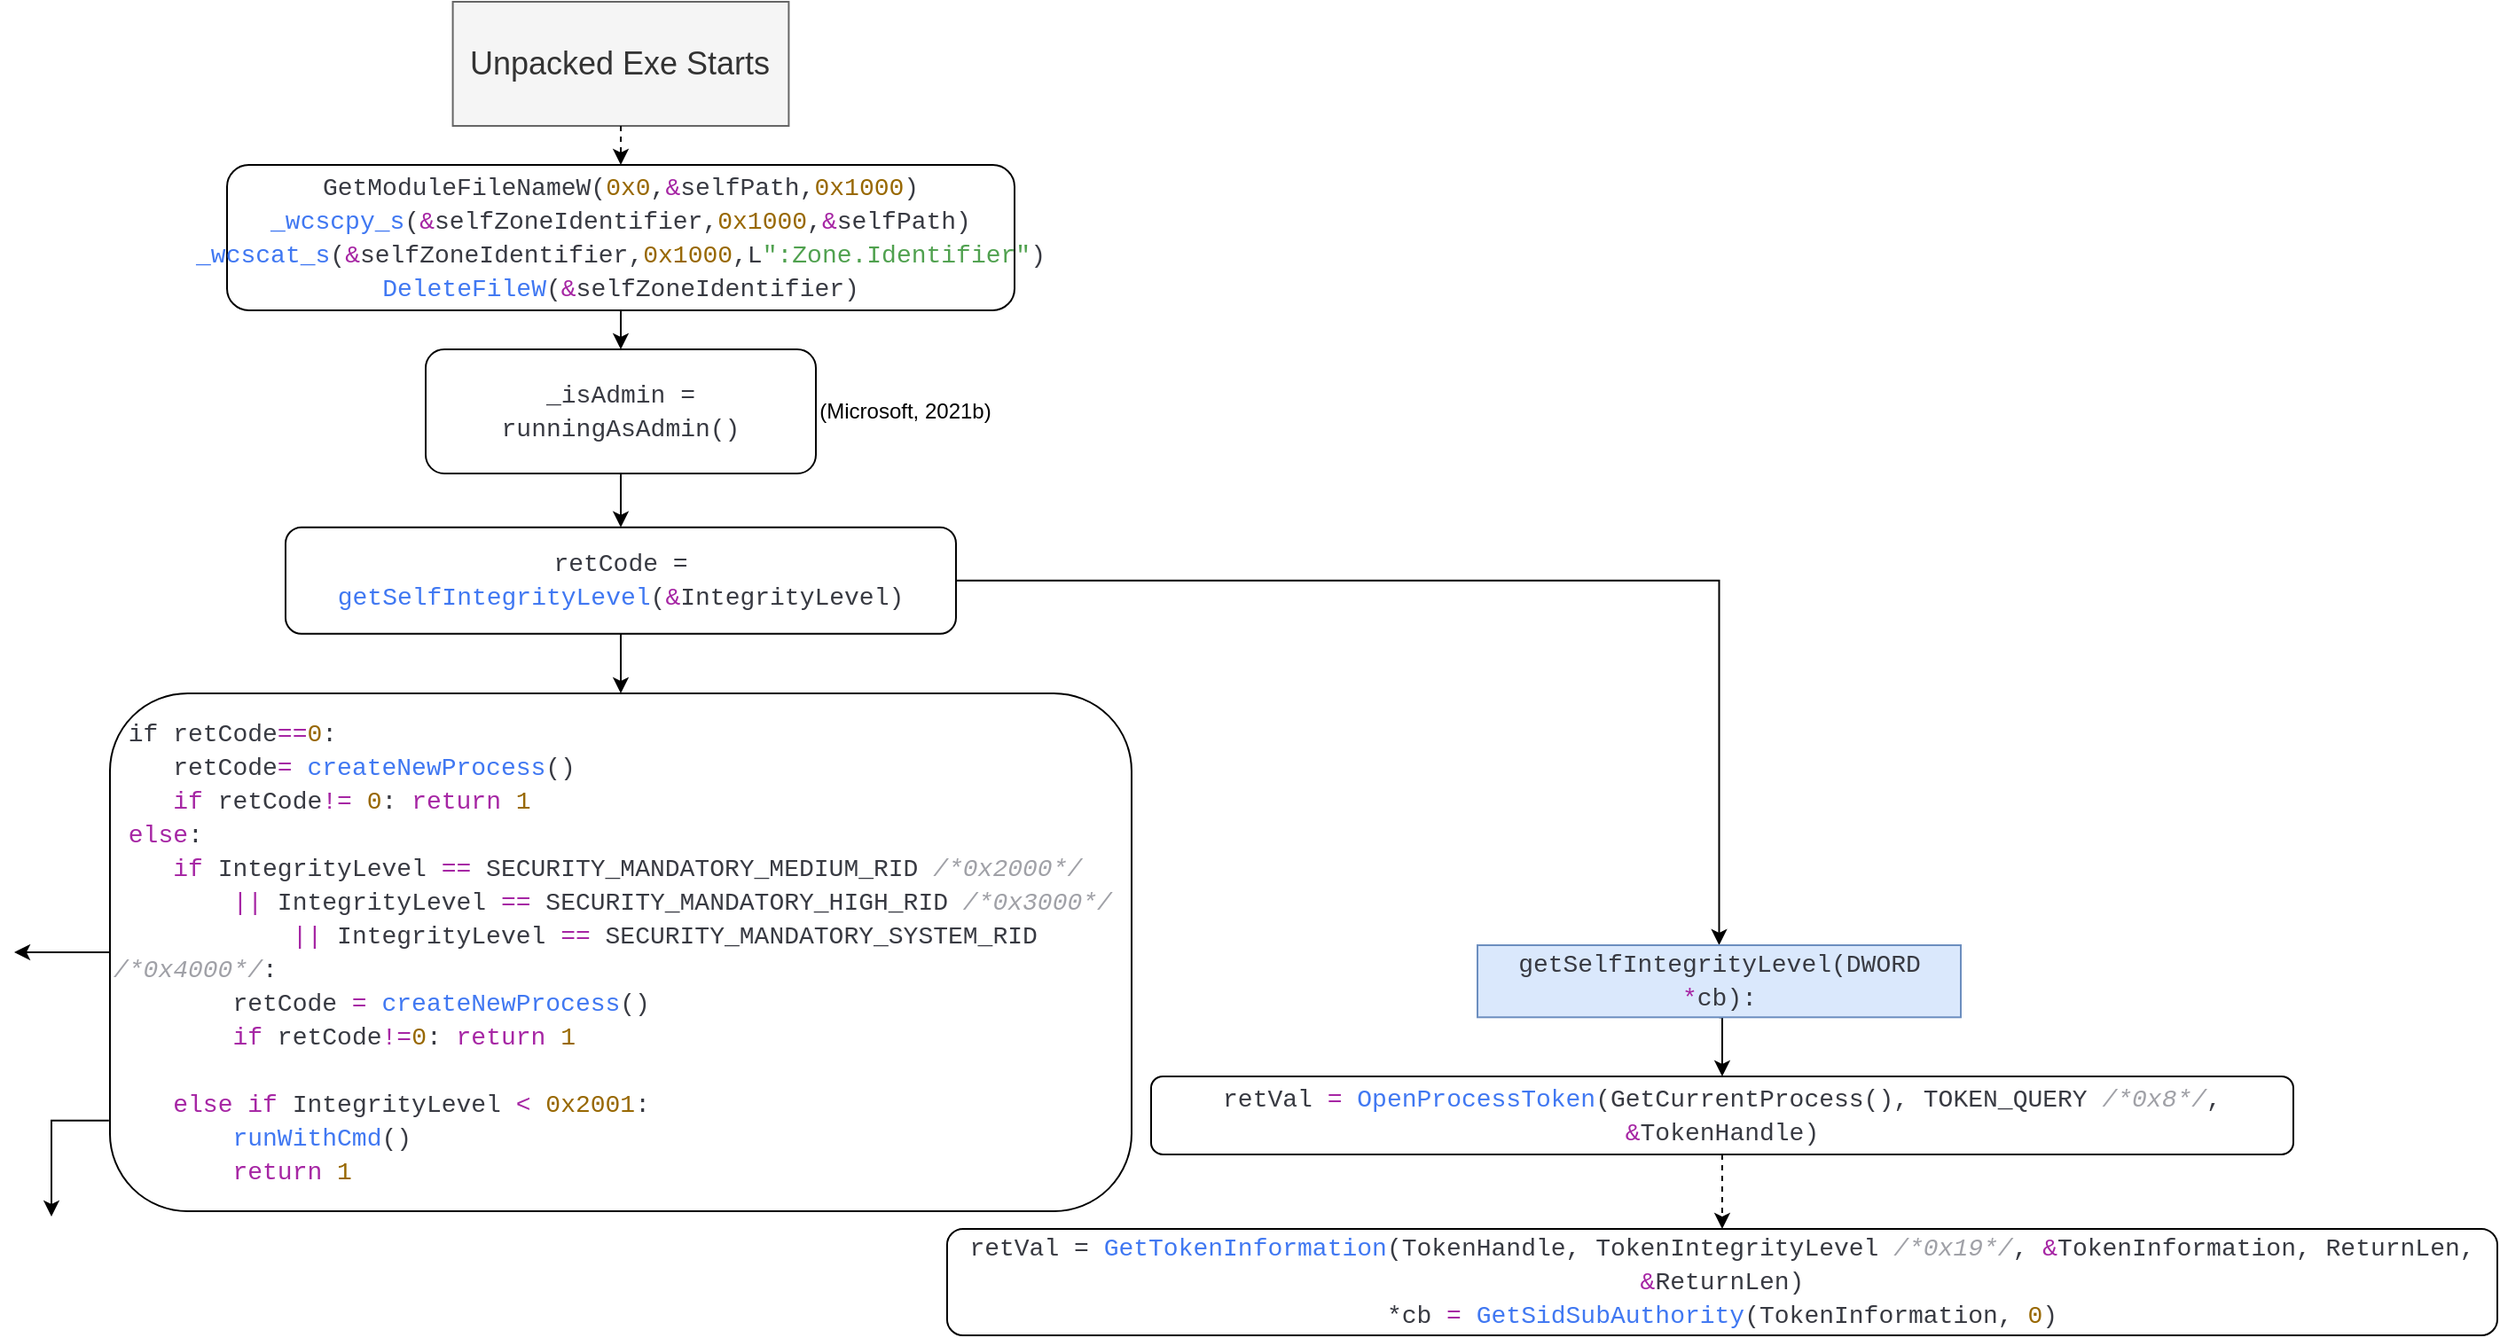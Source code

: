 <mxfile version="22.1.11" type="onedrive">
  <diagram name="Page-1" id="MZwis4SlZpecT56Sy2Vo">
    <mxGraphModel grid="0" page="0" gridSize="10" guides="1" tooltips="1" connect="1" arrows="1" fold="1" pageScale="1" pageWidth="827" pageHeight="1169" math="0" shadow="0">
      <root>
        <mxCell id="0" />
        <mxCell id="1" parent="0" />
        <mxCell id="2O6b6B7htpeEumLPlASt-1" value="&lt;font style=&quot;font-size: 18px;&quot;&gt;Unpacked Exe Starts&lt;/font&gt;" style="rounded=0;whiteSpace=wrap;html=1;fontSize=16;fillColor=#f5f5f5;fontColor=#333333;strokeColor=#666666;" vertex="1" parent="1">
          <mxGeometry x="-1488.71" y="-224" width="189.41" height="70" as="geometry" />
        </mxCell>
        <mxCell id="2O6b6B7htpeEumLPlASt-3" value="" style="endArrow=classic;html=1;rounded=0;exitX=0.5;exitY=1;exitDx=0;exitDy=0;entryX=0.5;entryY=0;entryDx=0;entryDy=0;dashed=1;" edge="1" parent="1" source="2O6b6B7htpeEumLPlASt-1" target="2O6b6B7htpeEumLPlASt-18">
          <mxGeometry width="50" height="50" relative="1" as="geometry">
            <mxPoint x="-1401" y="67" as="sourcePoint" />
            <mxPoint x="-1394" y="-103" as="targetPoint" />
          </mxGeometry>
        </mxCell>
        <mxCell id="2O6b6B7htpeEumLPlASt-9" style="edgeStyle=orthogonalEdgeStyle;rounded=0;orthogonalLoop=1;jettySize=auto;html=1;exitX=0.5;exitY=1;exitDx=0;exitDy=0;" edge="1" parent="1" source="2O6b6B7htpeEumLPlASt-5" target="2O6b6B7htpeEumLPlASt-10">
          <mxGeometry relative="1" as="geometry">
            <mxPoint x="-1393.765" y="102.353" as="targetPoint" />
          </mxGeometry>
        </mxCell>
        <mxCell id="2O6b6B7htpeEumLPlASt-5" value="&lt;div style=&quot;line-height: 19px; font-size: 14px; font-family: Consolas, &amp;quot;Courier New&amp;quot;, monospace; color: rgb(56, 58, 66);&quot;&gt;_isAdmin = runningAsAdmin()&lt;/div&gt;" style="rounded=1;whiteSpace=wrap;html=1;" vertex="1" parent="1">
          <mxGeometry x="-1504" y="-28" width="219.99" height="70" as="geometry" />
        </mxCell>
        <mxCell id="2O6b6B7htpeEumLPlASt-8" value="(Microsoft, 2021b)" style="text;html=1;strokeColor=none;fillColor=none;align=center;verticalAlign=middle;whiteSpace=wrap;rounded=0;" vertex="1" parent="1">
          <mxGeometry x="-1287" y="-8" width="107" height="30" as="geometry" />
        </mxCell>
        <mxCell id="2O6b6B7htpeEumLPlASt-11" style="edgeStyle=orthogonalEdgeStyle;rounded=0;orthogonalLoop=1;jettySize=auto;html=1;exitX=1;exitY=0.5;exitDx=0;exitDy=0;" edge="1" parent="1" source="2O6b6B7htpeEumLPlASt-10" target="2O6b6B7htpeEumLPlASt-12">
          <mxGeometry relative="1" as="geometry">
            <mxPoint x="-1198.0" y="119.294" as="targetPoint" />
          </mxGeometry>
        </mxCell>
        <mxCell id="2O6b6B7htpeEumLPlASt-21" style="edgeStyle=orthogonalEdgeStyle;rounded=0;orthogonalLoop=1;jettySize=auto;html=1;exitX=0.5;exitY=1;exitDx=0;exitDy=0;" edge="1" parent="1" source="2O6b6B7htpeEumLPlASt-10" target="2O6b6B7htpeEumLPlASt-22">
          <mxGeometry relative="1" as="geometry">
            <mxPoint x="-1394" y="180.714" as="targetPoint" />
          </mxGeometry>
        </mxCell>
        <mxCell id="2O6b6B7htpeEumLPlASt-10" value="&lt;div style=&quot;color: rgb(56, 58, 66); font-family: Consolas, &amp;quot;Courier New&amp;quot;, monospace; font-size: 14px; line-height: 19px;&quot;&gt;retCode = &lt;span style=&quot;color: rgb(64, 120, 242);&quot;&gt;getSelfIntegrityLevel&lt;/span&gt;(&lt;span style=&quot;color: rgb(166, 38, 164);&quot;&gt;&amp;amp;&lt;/span&gt;IntegrityLevel)&lt;/div&gt;" style="rounded=1;whiteSpace=wrap;html=1;" vertex="1" parent="1">
          <mxGeometry x="-1583.01" y="72.36" width="377.99" height="60" as="geometry" />
        </mxCell>
        <mxCell id="2O6b6B7htpeEumLPlASt-14" style="edgeStyle=orthogonalEdgeStyle;rounded=0;orthogonalLoop=1;jettySize=auto;html=1;exitX=0.5;exitY=1;exitDx=0;exitDy=0;entryX=0.5;entryY=0;entryDx=0;entryDy=0;" edge="1" parent="1" source="2O6b6B7htpeEumLPlASt-12" target="2O6b6B7htpeEumLPlASt-13">
          <mxGeometry relative="1" as="geometry" />
        </mxCell>
        <mxCell id="2O6b6B7htpeEumLPlASt-12" value="&lt;div style=&quot;color: rgb(56, 58, 66); font-family: Consolas, &amp;quot;Courier New&amp;quot;, monospace; font-size: 14px; line-height: 19px;&quot;&gt;getSelfIntegrityLevel(DWORD &lt;span style=&quot;color: rgb(166, 38, 164);&quot;&gt;*&lt;/span&gt;cb):&lt;/div&gt;" style="rounded=0;whiteSpace=wrap;html=1;fillColor=#dae8fc;strokeColor=#6c8ebf;" vertex="1" parent="1">
          <mxGeometry x="-911" y="308" width="272.5" height="40.65" as="geometry" />
        </mxCell>
        <mxCell id="2O6b6B7htpeEumLPlASt-15" style="edgeStyle=orthogonalEdgeStyle;rounded=0;orthogonalLoop=1;jettySize=auto;html=1;exitX=0.5;exitY=1;exitDx=0;exitDy=0;entryX=0.5;entryY=0;entryDx=0;entryDy=0;dashed=1;" edge="1" parent="1" source="2O6b6B7htpeEumLPlASt-13" target="2O6b6B7htpeEumLPlASt-17">
          <mxGeometry relative="1" as="geometry">
            <mxPoint x="-891.2" y="247" as="targetPoint" />
          </mxGeometry>
        </mxCell>
        <mxCell id="2O6b6B7htpeEumLPlASt-13" value="&lt;div style=&quot;color: rgb(56, 58, 66); font-family: Consolas, &amp;quot;Courier New&amp;quot;, monospace; font-size: 14px; line-height: 19px;&quot;&gt;&lt;div style=&quot;&quot;&gt;retVal &lt;span style=&quot;color: rgb(166, 38, 164);&quot;&gt;=&lt;/span&gt; &lt;span style=&quot;color: rgb(64, 120, 242);&quot;&gt;OpenProcessToken&lt;/span&gt;(GetCurrentProcess(),&amp;nbsp;TOKEN_QUERY&lt;span style=&quot;color: rgb(160, 161, 167); font-style: italic;&quot;&gt; /*0x8*/&lt;/span&gt;&lt;span style=&quot;background-color: initial;&quot;&gt;, &lt;/span&gt;&lt;span style=&quot;background-color: initial; color: rgb(166, 38, 164);&quot;&gt;&amp;amp;&lt;/span&gt;&lt;span style=&quot;background-color: initial;&quot;&gt;TokenHandle)&lt;/span&gt;&lt;br&gt;&lt;/div&gt;&lt;/div&gt;" style="rounded=1;whiteSpace=wrap;html=1;" vertex="1" parent="1">
          <mxGeometry x="-1095.02" y="381.96" width="644" height="44" as="geometry" />
        </mxCell>
        <mxCell id="2O6b6B7htpeEumLPlASt-17" value="&lt;div style=&quot;color: rgb(56, 58, 66); font-family: Consolas, &amp;quot;Courier New&amp;quot;, monospace; font-size: 14px; line-height: 19px;&quot;&gt;&lt;div style=&quot;&quot;&gt;&lt;div style=&quot;line-height: 19px;&quot;&gt;retVal = &lt;span style=&quot;color: rgb(64, 120, 242);&quot;&gt;GetTokenInformation&lt;/span&gt;(TokenHandle, TokenIntegrityLevel&lt;span style=&quot;color: rgb(160, 161, 167); font-style: italic;&quot;&gt; /*0x19*/&lt;/span&gt;, &lt;span style=&quot;color: rgb(166, 38, 164);&quot;&gt;&amp;amp;&lt;/span&gt;TokenInformation, ReturnLen, &lt;span style=&quot;color: rgb(166, 38, 164);&quot;&gt;&amp;amp;&lt;/span&gt;ReturnLen)&lt;/div&gt;&lt;/div&gt;&lt;div style=&quot;&quot;&gt;&lt;div style=&quot;line-height: 19px;&quot;&gt;*cb &lt;span style=&quot;color: rgb(166, 38, 164);&quot;&gt;=&lt;/span&gt; &lt;span style=&quot;color: rgb(64, 120, 242);&quot;&gt;GetSidSubAuthority&lt;/span&gt;(TokenInformation, &lt;span style=&quot;color: rgb(152, 104, 1);&quot;&gt;0&lt;/span&gt;)&lt;/div&gt;&lt;/div&gt;&lt;div style=&quot;background-color: rgb(250, 250, 250);&quot;&gt;&lt;/div&gt;&lt;/div&gt;" style="rounded=1;whiteSpace=wrap;html=1;" vertex="1" parent="1">
          <mxGeometry x="-1210.04" y="468" width="874.04" height="60" as="geometry" />
        </mxCell>
        <mxCell id="2O6b6B7htpeEumLPlASt-20" style="edgeStyle=orthogonalEdgeStyle;rounded=0;orthogonalLoop=1;jettySize=auto;html=1;exitX=0.5;exitY=1;exitDx=0;exitDy=0;entryX=0.5;entryY=0;entryDx=0;entryDy=0;" edge="1" parent="1" source="2O6b6B7htpeEumLPlASt-18" target="2O6b6B7htpeEumLPlASt-5">
          <mxGeometry relative="1" as="geometry" />
        </mxCell>
        <mxCell id="2O6b6B7htpeEumLPlASt-18" value="&lt;div style=&quot;color: rgb(56, 58, 66); font-family: Consolas, &amp;quot;Courier New&amp;quot;, monospace; font-size: 14px; line-height: 19px;&quot;&gt;&lt;div style=&quot;line-height: 19px;&quot;&gt;&lt;div style=&quot;&quot;&gt;GetModuleFileNameW(&lt;span style=&quot;color: rgb(152, 104, 1);&quot;&gt;0x0&lt;/span&gt;,&lt;span style=&quot;color: rgb(166, 38, 164);&quot;&gt;&amp;amp;&lt;/span&gt;selfPath,&lt;span style=&quot;color: rgb(152, 104, 1);&quot;&gt;0x1000&lt;/span&gt;)&lt;/div&gt;&lt;div style=&quot;&quot;&gt;&lt;span style=&quot;color: #4078f2;&quot;&gt;_wcscpy_s&lt;/span&gt;(&lt;span style=&quot;color: #a626a4;&quot;&gt;&amp;amp;&lt;/span&gt;selfZoneIdentifier,&lt;span style=&quot;color: #986801;&quot;&gt;0x1000&lt;/span&gt;,&lt;span style=&quot;color: #a626a4;&quot;&gt;&amp;amp;&lt;/span&gt;selfPath)&lt;/div&gt;&lt;div style=&quot;&quot;&gt;&lt;span style=&quot;background-color: initial; color: rgb(64, 120, 242);&quot;&gt;_wcscat_s&lt;/span&gt;&lt;span style=&quot;background-color: initial;&quot;&gt;(&lt;/span&gt;&lt;span style=&quot;background-color: initial; color: rgb(166, 38, 164);&quot;&gt;&amp;amp;&lt;/span&gt;&lt;span style=&quot;background-color: initial;&quot;&gt;selfZoneIdentifier,&lt;/span&gt;&lt;span style=&quot;background-color: initial; color: rgb(152, 104, 1);&quot;&gt;0x1000&lt;/span&gt;&lt;span style=&quot;background-color: initial;&quot;&gt;,L&lt;/span&gt;&lt;span style=&quot;background-color: initial; color: rgb(80, 161, 79);&quot;&gt;&quot;:Zone.Identifier&quot;&lt;/span&gt;&lt;span style=&quot;background-color: initial;&quot;&gt;)&lt;/span&gt;&lt;/div&gt;&lt;div style=&quot;&quot;&gt;&lt;span style=&quot;color: rgb(64, 120, 242);&quot;&gt;DeleteFileW&lt;/span&gt;(&lt;span style=&quot;color: rgb(166, 38, 164);&quot;&gt;&amp;amp;&lt;/span&gt;selfZoneIdentifier)&lt;/div&gt;&lt;/div&gt;&lt;/div&gt;" style="rounded=1;whiteSpace=wrap;html=1;" vertex="1" parent="1">
          <mxGeometry x="-1616" y="-132" width="444" height="82" as="geometry" />
        </mxCell>
        <mxCell id="2O6b6B7htpeEumLPlASt-24" style="edgeStyle=orthogonalEdgeStyle;rounded=0;orthogonalLoop=1;jettySize=auto;html=1;exitX=0;exitY=0.5;exitDx=0;exitDy=0;" edge="1" parent="1" source="2O6b6B7htpeEumLPlASt-22">
          <mxGeometry relative="1" as="geometry">
            <mxPoint x="-1736" y="312" as="targetPoint" />
          </mxGeometry>
        </mxCell>
        <mxCell id="2O6b6B7htpeEumLPlASt-22" value="&lt;div style=&quot;color: rgb(56, 58, 66); font-family: Consolas, &amp;quot;Courier New&amp;quot;, monospace; font-size: 14px; line-height: 19px;&quot;&gt;&lt;div style=&quot;&quot;&gt;&amp;nbsp;if retCode&lt;span style=&quot;color: rgb(166, 38, 164);&quot;&gt;==&lt;/span&gt;&lt;span style=&quot;color: rgb(152, 104, 1);&quot;&gt;0&lt;/span&gt;:&lt;/div&gt;&lt;div style=&quot;&quot;&gt;&amp;nbsp; &amp;nbsp; retCode&lt;span style=&quot;color: #a626a4;&quot;&gt;=&lt;/span&gt; &lt;span style=&quot;color: #4078f2;&quot;&gt;createNewProcess&lt;/span&gt;()&lt;/div&gt;&lt;div style=&quot;&quot;&gt;&amp;nbsp; &amp;nbsp; &lt;span style=&quot;color: #a626a4;&quot;&gt;if&lt;/span&gt; retCode&lt;span style=&quot;color: #a626a4;&quot;&gt;!=&lt;/span&gt; &lt;span style=&quot;color: #986801;&quot;&gt;0&lt;/span&gt;: &lt;span style=&quot;color: #a626a4;&quot;&gt;return&lt;/span&gt; &lt;span style=&quot;color: #986801;&quot;&gt;1&lt;/span&gt;&lt;/div&gt;&lt;div style=&quot;&quot;&gt;&lt;span style=&quot;color: #a626a4;&quot;&gt;&amp;nbsp;else&lt;/span&gt;:&lt;/div&gt;&lt;div style=&quot;&quot;&gt;&amp;nbsp; &amp;nbsp; &lt;span style=&quot;color: #a626a4;&quot;&gt;if&lt;/span&gt; IntegrityLevel &lt;span style=&quot;color: #a626a4;&quot;&gt;==&lt;/span&gt; SECURITY_MANDATORY_MEDIUM_RID&lt;span style=&quot;color: #a0a1a7;font-style: italic;&quot;&gt; /*0x2000*/&lt;/span&gt;&lt;/div&gt;&lt;div style=&quot;&quot;&gt;&amp;nbsp; &amp;nbsp; &amp;nbsp; &amp;nbsp; &lt;span style=&quot;color: #a626a4;&quot;&gt;||&lt;/span&gt; IntegrityLevel &lt;span style=&quot;color: #a626a4;&quot;&gt;==&lt;/span&gt; SECURITY_MANDATORY_HIGH_RID&lt;span style=&quot;color: #a0a1a7;font-style: italic;&quot;&gt; /*0x3000*/&lt;/span&gt;&lt;/div&gt;&lt;div style=&quot;&quot;&gt;&amp;nbsp; &amp;nbsp; &amp;nbsp; &amp;nbsp; &amp;nbsp; &amp;nbsp; &lt;span style=&quot;color: #a626a4;&quot;&gt;||&lt;/span&gt; IntegrityLevel &lt;span style=&quot;color: #a626a4;&quot;&gt;==&lt;/span&gt; SECURITY_MANDATORY_SYSTEM_RID&lt;span style=&quot;color: #a0a1a7;font-style: italic;&quot;&gt; /*0x4000*/&lt;/span&gt;:&lt;/div&gt;&lt;div style=&quot;&quot;&gt;&amp;nbsp; &amp;nbsp; &amp;nbsp; &amp;nbsp; retCode &lt;span style=&quot;color: #a626a4;&quot;&gt;=&lt;/span&gt; &lt;span style=&quot;color: #4078f2;&quot;&gt;createNewProcess&lt;/span&gt;()&lt;/div&gt;&lt;div style=&quot;&quot;&gt;&amp;nbsp; &amp;nbsp; &amp;nbsp; &amp;nbsp; &lt;span style=&quot;color: #a626a4;&quot;&gt;if&lt;/span&gt; retCode&lt;span style=&quot;color: #a626a4;&quot;&gt;!=&lt;/span&gt;&lt;span style=&quot;color: #986801;&quot;&gt;0&lt;/span&gt;: &lt;span style=&quot;color: #a626a4;&quot;&gt;return&lt;/span&gt; &lt;span style=&quot;color: #986801;&quot;&gt;1&lt;/span&gt;&lt;/div&gt;&lt;br&gt;&lt;div style=&quot;&quot;&gt;&amp;nbsp; &amp;nbsp; &lt;span style=&quot;color: #a626a4;&quot;&gt;else&lt;/span&gt; &lt;span style=&quot;color: #a626a4;&quot;&gt;if&lt;/span&gt; IntegrityLevel &lt;span style=&quot;color: #a626a4;&quot;&gt;&amp;lt;&lt;/span&gt; &lt;span style=&quot;color: #986801;&quot;&gt;0x2001&lt;/span&gt;:&lt;/div&gt;&lt;div style=&quot;&quot;&gt;&amp;nbsp; &amp;nbsp; &amp;nbsp; &amp;nbsp; &lt;span style=&quot;color: #4078f2;&quot;&gt;runWithCmd&lt;/span&gt;()&lt;/div&gt;&lt;div style=&quot;&quot;&gt;&amp;nbsp; &amp;nbsp; &amp;nbsp; &amp;nbsp; &lt;span style=&quot;color: rgb(166, 38, 164);&quot;&gt;return&lt;/span&gt; &lt;span style=&quot;color: rgb(152, 104, 1);&quot;&gt;1&lt;/span&gt;&lt;/div&gt;&lt;/div&gt;" style="rounded=1;whiteSpace=wrap;html=1;align=left;" vertex="1" parent="1">
          <mxGeometry x="-1682.01" y="166" width="576" height="292" as="geometry" />
        </mxCell>
        <mxCell id="2O6b6B7htpeEumLPlASt-25" style="edgeStyle=orthogonalEdgeStyle;rounded=0;orthogonalLoop=1;jettySize=auto;html=1;exitX=-0.001;exitY=0.825;exitDx=0;exitDy=0;exitPerimeter=0;" edge="1" parent="1" source="2O6b6B7htpeEumLPlASt-22">
          <mxGeometry relative="1" as="geometry">
            <mxPoint x="-1715" y="461" as="targetPoint" />
            <mxPoint x="-1682.01" y="408" as="sourcePoint" />
            <Array as="points">
              <mxPoint x="-1715" y="407" />
              <mxPoint x="-1715" y="459" />
            </Array>
          </mxGeometry>
        </mxCell>
      </root>
    </mxGraphModel>
  </diagram>
</mxfile>
